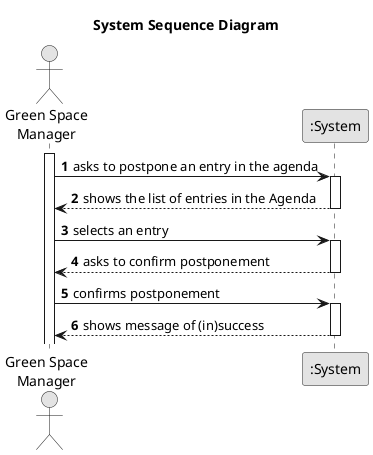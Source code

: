 @startuml
skinparam monochrome true
skinparam packageStyle rectangle
skinparam shadowing false

title System Sequence Diagram

autonumber

actor "Green Space\nManager" as Employee
participant ":System" as System

activate Employee

    Employee -> System : asks to postpone an entry in the agenda
    activate System

    System --> Employee : shows the list of entries in the Agenda
    deactivate System

    Employee -> System : selects an entry
    activate System

    System --> Employee : asks to confirm postponement
    deactivate System

    Employee -> System : confirms postponement
    activate System

    System --> Employee : shows message of (in)success
    deactivate System

@enduml